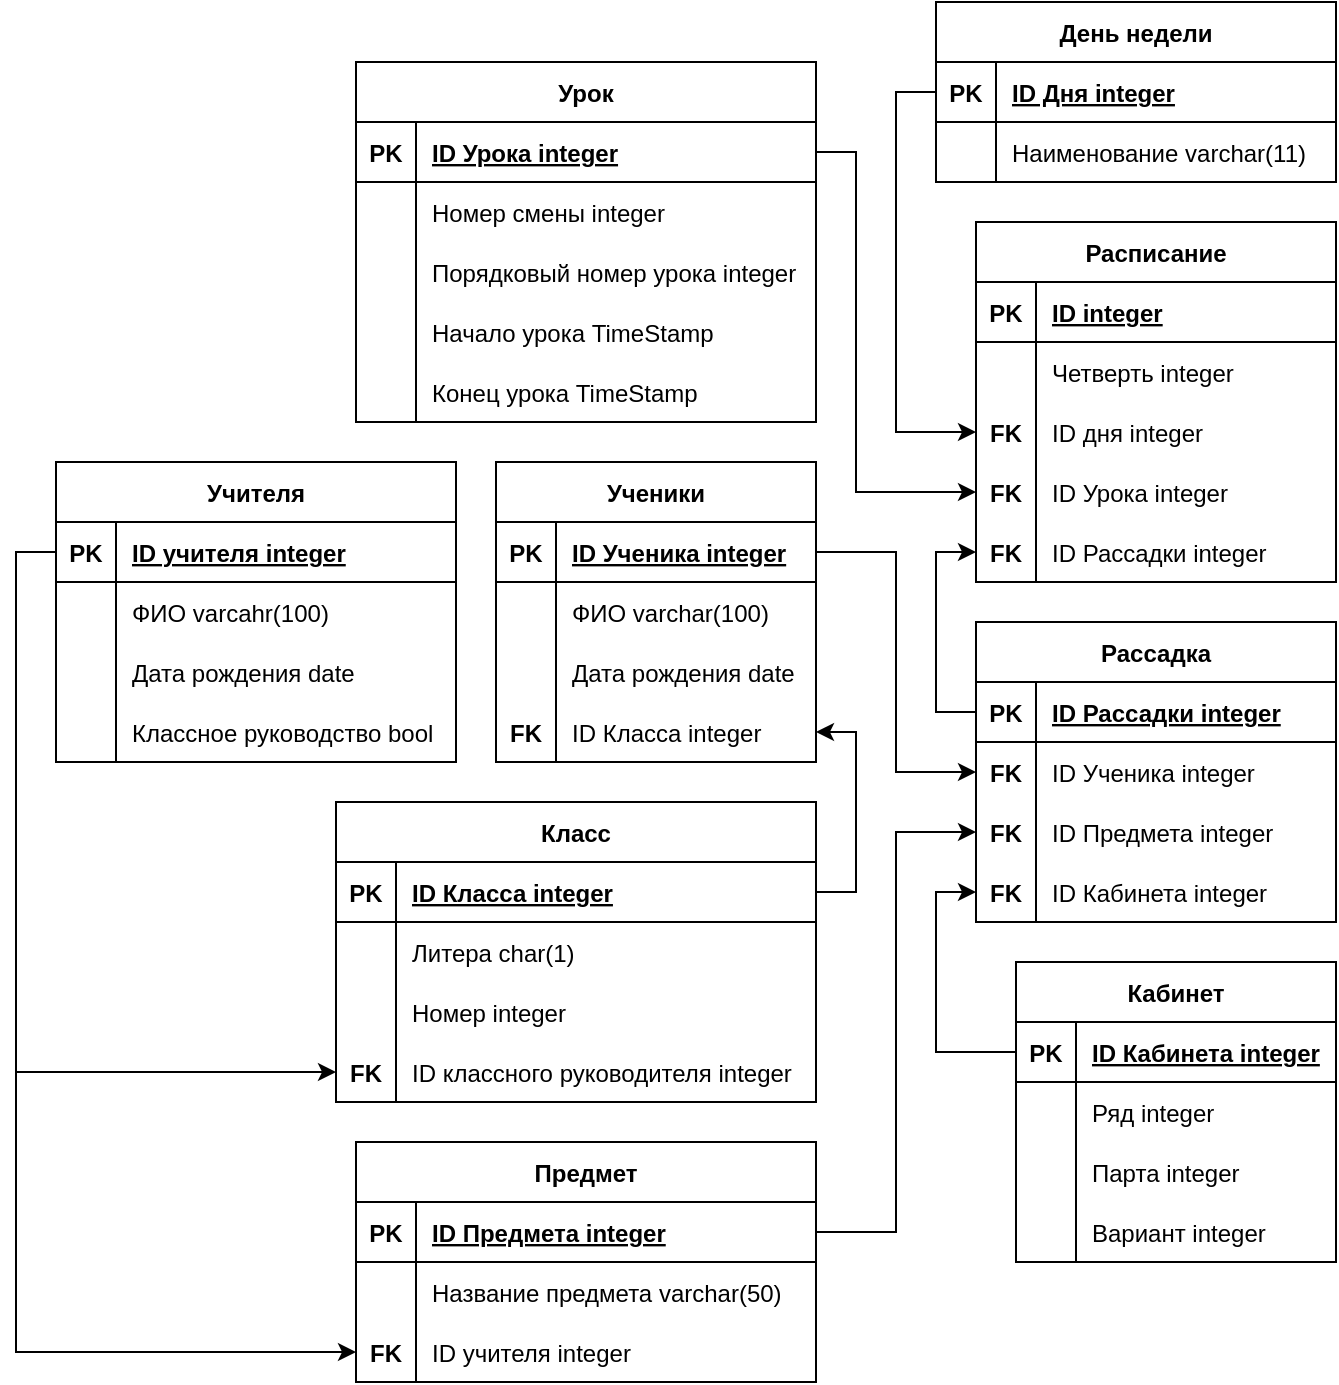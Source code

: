 <mxfile>
    <diagram id="kzUh3VINuZ8jEsaQVhD8" name="Page-1">
        <mxGraphModel dx="320" dy="855" grid="1" gridSize="10" guides="1" tooltips="1" connect="1" arrows="1" fold="1" page="1" pageScale="1" pageWidth="827" pageHeight="1169" math="0" shadow="0">
            <root>
                <mxCell id="0"/>
                <mxCell id="1" parent="0"/>
                <mxCell id="WGlOl9DvtMfy4Qe-HPFU-22" value="Класс" style="shape=table;startSize=30;container=1;collapsible=1;childLayout=tableLayout;fixedRows=1;rowLines=0;fontStyle=1;align=center;resizeLast=1;" parent="1" vertex="1">
                    <mxGeometry x="200" y="440" width="240" height="150" as="geometry"/>
                </mxCell>
                <mxCell id="WGlOl9DvtMfy4Qe-HPFU-23" value="" style="shape=tableRow;horizontal=0;startSize=0;swimlaneHead=0;swimlaneBody=0;fillColor=none;collapsible=0;dropTarget=0;points=[[0,0.5],[1,0.5]];portConstraint=eastwest;top=0;left=0;right=0;bottom=1;" parent="WGlOl9DvtMfy4Qe-HPFU-22" vertex="1">
                    <mxGeometry y="30" width="240" height="30" as="geometry"/>
                </mxCell>
                <mxCell id="WGlOl9DvtMfy4Qe-HPFU-24" value="PK" style="shape=partialRectangle;connectable=0;fillColor=none;top=0;left=0;bottom=0;right=0;fontStyle=1;overflow=hidden;" parent="WGlOl9DvtMfy4Qe-HPFU-23" vertex="1">
                    <mxGeometry width="30" height="30" as="geometry">
                        <mxRectangle width="30" height="30" as="alternateBounds"/>
                    </mxGeometry>
                </mxCell>
                <mxCell id="WGlOl9DvtMfy4Qe-HPFU-25" value="ID Класса integer" style="shape=partialRectangle;connectable=0;fillColor=none;top=0;left=0;bottom=0;right=0;align=left;spacingLeft=6;fontStyle=5;overflow=hidden;" parent="WGlOl9DvtMfy4Qe-HPFU-23" vertex="1">
                    <mxGeometry x="30" width="210" height="30" as="geometry">
                        <mxRectangle width="210" height="30" as="alternateBounds"/>
                    </mxGeometry>
                </mxCell>
                <mxCell id="WGlOl9DvtMfy4Qe-HPFU-26" value="" style="shape=tableRow;horizontal=0;startSize=0;swimlaneHead=0;swimlaneBody=0;fillColor=none;collapsible=0;dropTarget=0;points=[[0,0.5],[1,0.5]];portConstraint=eastwest;top=0;left=0;right=0;bottom=0;" parent="WGlOl9DvtMfy4Qe-HPFU-22" vertex="1">
                    <mxGeometry y="60" width="240" height="30" as="geometry"/>
                </mxCell>
                <mxCell id="WGlOl9DvtMfy4Qe-HPFU-27" value="" style="shape=partialRectangle;connectable=0;fillColor=none;top=0;left=0;bottom=0;right=0;editable=1;overflow=hidden;" parent="WGlOl9DvtMfy4Qe-HPFU-26" vertex="1">
                    <mxGeometry width="30" height="30" as="geometry">
                        <mxRectangle width="30" height="30" as="alternateBounds"/>
                    </mxGeometry>
                </mxCell>
                <mxCell id="WGlOl9DvtMfy4Qe-HPFU-28" value="Литера char(1)" style="shape=partialRectangle;connectable=0;fillColor=none;top=0;left=0;bottom=0;right=0;align=left;spacingLeft=6;overflow=hidden;" parent="WGlOl9DvtMfy4Qe-HPFU-26" vertex="1">
                    <mxGeometry x="30" width="210" height="30" as="geometry">
                        <mxRectangle width="210" height="30" as="alternateBounds"/>
                    </mxGeometry>
                </mxCell>
                <mxCell id="WGlOl9DvtMfy4Qe-HPFU-29" value="" style="shape=tableRow;horizontal=0;startSize=0;swimlaneHead=0;swimlaneBody=0;fillColor=none;collapsible=0;dropTarget=0;points=[[0,0.5],[1,0.5]];portConstraint=eastwest;top=0;left=0;right=0;bottom=0;" parent="WGlOl9DvtMfy4Qe-HPFU-22" vertex="1">
                    <mxGeometry y="90" width="240" height="30" as="geometry"/>
                </mxCell>
                <mxCell id="WGlOl9DvtMfy4Qe-HPFU-30" value="" style="shape=partialRectangle;connectable=0;fillColor=none;top=0;left=0;bottom=0;right=0;editable=1;overflow=hidden;" parent="WGlOl9DvtMfy4Qe-HPFU-29" vertex="1">
                    <mxGeometry width="30" height="30" as="geometry">
                        <mxRectangle width="30" height="30" as="alternateBounds"/>
                    </mxGeometry>
                </mxCell>
                <mxCell id="WGlOl9DvtMfy4Qe-HPFU-31" value="Номер integer" style="shape=partialRectangle;connectable=0;fillColor=none;top=0;left=0;bottom=0;right=0;align=left;spacingLeft=6;overflow=hidden;" parent="WGlOl9DvtMfy4Qe-HPFU-29" vertex="1">
                    <mxGeometry x="30" width="210" height="30" as="geometry">
                        <mxRectangle width="210" height="30" as="alternateBounds"/>
                    </mxGeometry>
                </mxCell>
                <mxCell id="WGlOl9DvtMfy4Qe-HPFU-32" value="" style="shape=tableRow;horizontal=0;startSize=0;swimlaneHead=0;swimlaneBody=0;fillColor=none;collapsible=0;dropTarget=0;points=[[0,0.5],[1,0.5]];portConstraint=eastwest;top=0;left=0;right=0;bottom=0;" parent="WGlOl9DvtMfy4Qe-HPFU-22" vertex="1">
                    <mxGeometry y="120" width="240" height="30" as="geometry"/>
                </mxCell>
                <mxCell id="WGlOl9DvtMfy4Qe-HPFU-33" value="FK" style="shape=partialRectangle;connectable=0;fillColor=none;top=0;left=0;bottom=0;right=0;editable=1;overflow=hidden;fontStyle=1" parent="WGlOl9DvtMfy4Qe-HPFU-32" vertex="1">
                    <mxGeometry width="30" height="30" as="geometry">
                        <mxRectangle width="30" height="30" as="alternateBounds"/>
                    </mxGeometry>
                </mxCell>
                <mxCell id="WGlOl9DvtMfy4Qe-HPFU-34" value="ID классного руководителя integer" style="shape=partialRectangle;connectable=0;fillColor=none;top=0;left=0;bottom=0;right=0;align=left;spacingLeft=6;overflow=hidden;" parent="WGlOl9DvtMfy4Qe-HPFU-32" vertex="1">
                    <mxGeometry x="30" width="210" height="30" as="geometry">
                        <mxRectangle width="210" height="30" as="alternateBounds"/>
                    </mxGeometry>
                </mxCell>
                <mxCell id="WGlOl9DvtMfy4Qe-HPFU-35" value="Учителя" style="shape=table;startSize=30;container=1;collapsible=1;childLayout=tableLayout;fixedRows=1;rowLines=0;fontStyle=1;align=center;resizeLast=1;" parent="1" vertex="1">
                    <mxGeometry x="60" y="270" width="200" height="150" as="geometry"/>
                </mxCell>
                <mxCell id="WGlOl9DvtMfy4Qe-HPFU-36" value="" style="shape=tableRow;horizontal=0;startSize=0;swimlaneHead=0;swimlaneBody=0;fillColor=none;collapsible=0;dropTarget=0;points=[[0,0.5],[1,0.5]];portConstraint=eastwest;top=0;left=0;right=0;bottom=1;" parent="WGlOl9DvtMfy4Qe-HPFU-35" vertex="1">
                    <mxGeometry y="30" width="200" height="30" as="geometry"/>
                </mxCell>
                <mxCell id="WGlOl9DvtMfy4Qe-HPFU-37" value="PK" style="shape=partialRectangle;connectable=0;fillColor=none;top=0;left=0;bottom=0;right=0;fontStyle=1;overflow=hidden;" parent="WGlOl9DvtMfy4Qe-HPFU-36" vertex="1">
                    <mxGeometry width="30" height="30" as="geometry">
                        <mxRectangle width="30" height="30" as="alternateBounds"/>
                    </mxGeometry>
                </mxCell>
                <mxCell id="WGlOl9DvtMfy4Qe-HPFU-38" value="ID учителя integer" style="shape=partialRectangle;connectable=0;fillColor=none;top=0;left=0;bottom=0;right=0;align=left;spacingLeft=6;fontStyle=5;overflow=hidden;" parent="WGlOl9DvtMfy4Qe-HPFU-36" vertex="1">
                    <mxGeometry x="30" width="170" height="30" as="geometry">
                        <mxRectangle width="170" height="30" as="alternateBounds"/>
                    </mxGeometry>
                </mxCell>
                <mxCell id="WGlOl9DvtMfy4Qe-HPFU-39" value="" style="shape=tableRow;horizontal=0;startSize=0;swimlaneHead=0;swimlaneBody=0;fillColor=none;collapsible=0;dropTarget=0;points=[[0,0.5],[1,0.5]];portConstraint=eastwest;top=0;left=0;right=0;bottom=0;" parent="WGlOl9DvtMfy4Qe-HPFU-35" vertex="1">
                    <mxGeometry y="60" width="200" height="30" as="geometry"/>
                </mxCell>
                <mxCell id="WGlOl9DvtMfy4Qe-HPFU-40" value="" style="shape=partialRectangle;connectable=0;fillColor=none;top=0;left=0;bottom=0;right=0;editable=1;overflow=hidden;" parent="WGlOl9DvtMfy4Qe-HPFU-39" vertex="1">
                    <mxGeometry width="30" height="30" as="geometry">
                        <mxRectangle width="30" height="30" as="alternateBounds"/>
                    </mxGeometry>
                </mxCell>
                <mxCell id="WGlOl9DvtMfy4Qe-HPFU-41" value="ФИО varcahr(100)" style="shape=partialRectangle;connectable=0;fillColor=none;top=0;left=0;bottom=0;right=0;align=left;spacingLeft=6;overflow=hidden;" parent="WGlOl9DvtMfy4Qe-HPFU-39" vertex="1">
                    <mxGeometry x="30" width="170" height="30" as="geometry">
                        <mxRectangle width="170" height="30" as="alternateBounds"/>
                    </mxGeometry>
                </mxCell>
                <mxCell id="WGlOl9DvtMfy4Qe-HPFU-42" value="" style="shape=tableRow;horizontal=0;startSize=0;swimlaneHead=0;swimlaneBody=0;fillColor=none;collapsible=0;dropTarget=0;points=[[0,0.5],[1,0.5]];portConstraint=eastwest;top=0;left=0;right=0;bottom=0;" parent="WGlOl9DvtMfy4Qe-HPFU-35" vertex="1">
                    <mxGeometry y="90" width="200" height="30" as="geometry"/>
                </mxCell>
                <mxCell id="WGlOl9DvtMfy4Qe-HPFU-43" value="" style="shape=partialRectangle;connectable=0;fillColor=none;top=0;left=0;bottom=0;right=0;editable=1;overflow=hidden;" parent="WGlOl9DvtMfy4Qe-HPFU-42" vertex="1">
                    <mxGeometry width="30" height="30" as="geometry">
                        <mxRectangle width="30" height="30" as="alternateBounds"/>
                    </mxGeometry>
                </mxCell>
                <mxCell id="WGlOl9DvtMfy4Qe-HPFU-44" value="Дата рождения date" style="shape=partialRectangle;connectable=0;fillColor=none;top=0;left=0;bottom=0;right=0;align=left;spacingLeft=6;overflow=hidden;" parent="WGlOl9DvtMfy4Qe-HPFU-42" vertex="1">
                    <mxGeometry x="30" width="170" height="30" as="geometry">
                        <mxRectangle width="170" height="30" as="alternateBounds"/>
                    </mxGeometry>
                </mxCell>
                <mxCell id="WGlOl9DvtMfy4Qe-HPFU-105" style="shape=tableRow;horizontal=0;startSize=0;swimlaneHead=0;swimlaneBody=0;fillColor=none;collapsible=0;dropTarget=0;points=[[0,0.5],[1,0.5]];portConstraint=eastwest;top=0;left=0;right=0;bottom=0;" parent="WGlOl9DvtMfy4Qe-HPFU-35" vertex="1">
                    <mxGeometry y="120" width="200" height="30" as="geometry"/>
                </mxCell>
                <mxCell id="WGlOl9DvtMfy4Qe-HPFU-106" style="shape=partialRectangle;connectable=0;fillColor=none;top=0;left=0;bottom=0;right=0;editable=1;overflow=hidden;" parent="WGlOl9DvtMfy4Qe-HPFU-105" vertex="1">
                    <mxGeometry width="30" height="30" as="geometry">
                        <mxRectangle width="30" height="30" as="alternateBounds"/>
                    </mxGeometry>
                </mxCell>
                <mxCell id="WGlOl9DvtMfy4Qe-HPFU-107" value="Классное руководство bool" style="shape=partialRectangle;connectable=0;fillColor=none;top=0;left=0;bottom=0;right=0;align=left;spacingLeft=6;overflow=hidden;" parent="WGlOl9DvtMfy4Qe-HPFU-105" vertex="1">
                    <mxGeometry x="30" width="170" height="30" as="geometry">
                        <mxRectangle width="170" height="30" as="alternateBounds"/>
                    </mxGeometry>
                </mxCell>
                <mxCell id="WGlOl9DvtMfy4Qe-HPFU-82" value="Предмет" style="shape=table;startSize=30;container=1;collapsible=1;childLayout=tableLayout;fixedRows=1;rowLines=0;fontStyle=1;align=center;resizeLast=1;" parent="1" vertex="1">
                    <mxGeometry x="210" y="610" width="230" height="120" as="geometry"/>
                </mxCell>
                <mxCell id="WGlOl9DvtMfy4Qe-HPFU-83" value="" style="shape=tableRow;horizontal=0;startSize=0;swimlaneHead=0;swimlaneBody=0;fillColor=none;collapsible=0;dropTarget=0;points=[[0,0.5],[1,0.5]];portConstraint=eastwest;top=0;left=0;right=0;bottom=1;" parent="WGlOl9DvtMfy4Qe-HPFU-82" vertex="1">
                    <mxGeometry y="30" width="230" height="30" as="geometry"/>
                </mxCell>
                <mxCell id="WGlOl9DvtMfy4Qe-HPFU-84" value="PK" style="shape=partialRectangle;connectable=0;fillColor=none;top=0;left=0;bottom=0;right=0;fontStyle=1;overflow=hidden;" parent="WGlOl9DvtMfy4Qe-HPFU-83" vertex="1">
                    <mxGeometry width="30" height="30" as="geometry">
                        <mxRectangle width="30" height="30" as="alternateBounds"/>
                    </mxGeometry>
                </mxCell>
                <mxCell id="WGlOl9DvtMfy4Qe-HPFU-85" value="ID Предмета integer" style="shape=partialRectangle;connectable=0;fillColor=none;top=0;left=0;bottom=0;right=0;align=left;spacingLeft=6;fontStyle=5;overflow=hidden;" parent="WGlOl9DvtMfy4Qe-HPFU-83" vertex="1">
                    <mxGeometry x="30" width="200" height="30" as="geometry">
                        <mxRectangle width="200" height="30" as="alternateBounds"/>
                    </mxGeometry>
                </mxCell>
                <mxCell id="WGlOl9DvtMfy4Qe-HPFU-92" value="" style="shape=tableRow;horizontal=0;startSize=0;swimlaneHead=0;swimlaneBody=0;fillColor=none;collapsible=0;dropTarget=0;points=[[0,0.5],[1,0.5]];portConstraint=eastwest;top=0;left=0;right=0;bottom=0;" parent="WGlOl9DvtMfy4Qe-HPFU-82" vertex="1">
                    <mxGeometry y="60" width="230" height="30" as="geometry"/>
                </mxCell>
                <mxCell id="WGlOl9DvtMfy4Qe-HPFU-93" value="" style="shape=partialRectangle;connectable=0;fillColor=none;top=0;left=0;bottom=0;right=0;editable=1;overflow=hidden;" parent="WGlOl9DvtMfy4Qe-HPFU-92" vertex="1">
                    <mxGeometry width="30" height="30" as="geometry">
                        <mxRectangle width="30" height="30" as="alternateBounds"/>
                    </mxGeometry>
                </mxCell>
                <mxCell id="WGlOl9DvtMfy4Qe-HPFU-94" value="Название предмета varchar(50)" style="shape=partialRectangle;connectable=0;fillColor=none;top=0;left=0;bottom=0;right=0;align=left;spacingLeft=6;overflow=hidden;" parent="WGlOl9DvtMfy4Qe-HPFU-92" vertex="1">
                    <mxGeometry x="30" width="200" height="30" as="geometry">
                        <mxRectangle width="200" height="30" as="alternateBounds"/>
                    </mxGeometry>
                </mxCell>
                <mxCell id="WGlOl9DvtMfy4Qe-HPFU-86" value="" style="shape=tableRow;horizontal=0;startSize=0;swimlaneHead=0;swimlaneBody=0;fillColor=none;collapsible=0;dropTarget=0;points=[[0,0.5],[1,0.5]];portConstraint=eastwest;top=0;left=0;right=0;bottom=0;" parent="WGlOl9DvtMfy4Qe-HPFU-82" vertex="1">
                    <mxGeometry y="90" width="230" height="30" as="geometry"/>
                </mxCell>
                <mxCell id="WGlOl9DvtMfy4Qe-HPFU-87" value="FK" style="shape=partialRectangle;connectable=0;fillColor=none;top=0;left=0;bottom=0;right=0;editable=1;overflow=hidden;fontStyle=1" parent="WGlOl9DvtMfy4Qe-HPFU-86" vertex="1">
                    <mxGeometry width="30" height="30" as="geometry">
                        <mxRectangle width="30" height="30" as="alternateBounds"/>
                    </mxGeometry>
                </mxCell>
                <mxCell id="WGlOl9DvtMfy4Qe-HPFU-88" value="ID учителя integer" style="shape=partialRectangle;connectable=0;fillColor=none;top=0;left=0;bottom=0;right=0;align=left;spacingLeft=6;overflow=hidden;" parent="WGlOl9DvtMfy4Qe-HPFU-86" vertex="1">
                    <mxGeometry x="30" width="200" height="30" as="geometry">
                        <mxRectangle width="200" height="30" as="alternateBounds"/>
                    </mxGeometry>
                </mxCell>
                <mxCell id="WGlOl9DvtMfy4Qe-HPFU-108" value="Расписание" style="shape=table;startSize=30;container=1;collapsible=1;childLayout=tableLayout;fixedRows=1;rowLines=0;fontStyle=1;align=center;resizeLast=1;" parent="1" vertex="1">
                    <mxGeometry x="520" y="150" width="180" height="180" as="geometry"/>
                </mxCell>
                <mxCell id="WGlOl9DvtMfy4Qe-HPFU-109" value="" style="shape=tableRow;horizontal=0;startSize=0;swimlaneHead=0;swimlaneBody=0;fillColor=none;collapsible=0;dropTarget=0;points=[[0,0.5],[1,0.5]];portConstraint=eastwest;top=0;left=0;right=0;bottom=1;" parent="WGlOl9DvtMfy4Qe-HPFU-108" vertex="1">
                    <mxGeometry y="30" width="180" height="30" as="geometry"/>
                </mxCell>
                <mxCell id="WGlOl9DvtMfy4Qe-HPFU-110" value="PK" style="shape=partialRectangle;connectable=0;fillColor=none;top=0;left=0;bottom=0;right=0;fontStyle=1;overflow=hidden;" parent="WGlOl9DvtMfy4Qe-HPFU-109" vertex="1">
                    <mxGeometry width="30" height="30" as="geometry">
                        <mxRectangle width="30" height="30" as="alternateBounds"/>
                    </mxGeometry>
                </mxCell>
                <mxCell id="WGlOl9DvtMfy4Qe-HPFU-111" value="ID integer" style="shape=partialRectangle;connectable=0;fillColor=none;top=0;left=0;bottom=0;right=0;align=left;spacingLeft=6;fontStyle=5;overflow=hidden;" parent="WGlOl9DvtMfy4Qe-HPFU-109" vertex="1">
                    <mxGeometry x="30" width="150" height="30" as="geometry">
                        <mxRectangle width="150" height="30" as="alternateBounds"/>
                    </mxGeometry>
                </mxCell>
                <mxCell id="WGlOl9DvtMfy4Qe-HPFU-118" value="" style="shape=tableRow;horizontal=0;startSize=0;swimlaneHead=0;swimlaneBody=0;fillColor=none;collapsible=0;dropTarget=0;points=[[0,0.5],[1,0.5]];portConstraint=eastwest;top=0;left=0;right=0;bottom=0;" parent="WGlOl9DvtMfy4Qe-HPFU-108" vertex="1">
                    <mxGeometry y="60" width="180" height="30" as="geometry"/>
                </mxCell>
                <mxCell id="WGlOl9DvtMfy4Qe-HPFU-119" value="" style="shape=partialRectangle;connectable=0;fillColor=none;top=0;left=0;bottom=0;right=0;editable=1;overflow=hidden;" parent="WGlOl9DvtMfy4Qe-HPFU-118" vertex="1">
                    <mxGeometry width="30" height="30" as="geometry">
                        <mxRectangle width="30" height="30" as="alternateBounds"/>
                    </mxGeometry>
                </mxCell>
                <mxCell id="WGlOl9DvtMfy4Qe-HPFU-120" value="Четверть integer" style="shape=partialRectangle;connectable=0;fillColor=none;top=0;left=0;bottom=0;right=0;align=left;spacingLeft=6;overflow=hidden;" parent="WGlOl9DvtMfy4Qe-HPFU-118" vertex="1">
                    <mxGeometry x="30" width="150" height="30" as="geometry">
                        <mxRectangle width="150" height="30" as="alternateBounds"/>
                    </mxGeometry>
                </mxCell>
                <mxCell id="WGlOl9DvtMfy4Qe-HPFU-121" style="shape=tableRow;horizontal=0;startSize=0;swimlaneHead=0;swimlaneBody=0;fillColor=none;collapsible=0;dropTarget=0;points=[[0,0.5],[1,0.5]];portConstraint=eastwest;top=0;left=0;right=0;bottom=0;" parent="WGlOl9DvtMfy4Qe-HPFU-108" vertex="1">
                    <mxGeometry y="90" width="180" height="30" as="geometry"/>
                </mxCell>
                <mxCell id="WGlOl9DvtMfy4Qe-HPFU-122" value="FK" style="shape=partialRectangle;connectable=0;fillColor=none;top=0;left=0;bottom=0;right=0;editable=1;overflow=hidden;fontStyle=1" parent="WGlOl9DvtMfy4Qe-HPFU-121" vertex="1">
                    <mxGeometry width="30" height="30" as="geometry">
                        <mxRectangle width="30" height="30" as="alternateBounds"/>
                    </mxGeometry>
                </mxCell>
                <mxCell id="WGlOl9DvtMfy4Qe-HPFU-123" value="ID дня integer" style="shape=partialRectangle;connectable=0;fillColor=none;top=0;left=0;bottom=0;right=0;align=left;spacingLeft=6;overflow=hidden;" parent="WGlOl9DvtMfy4Qe-HPFU-121" vertex="1">
                    <mxGeometry x="30" width="150" height="30" as="geometry">
                        <mxRectangle width="150" height="30" as="alternateBounds"/>
                    </mxGeometry>
                </mxCell>
                <mxCell id="WGlOl9DvtMfy4Qe-HPFU-124" style="shape=tableRow;horizontal=0;startSize=0;swimlaneHead=0;swimlaneBody=0;fillColor=none;collapsible=0;dropTarget=0;points=[[0,0.5],[1,0.5]];portConstraint=eastwest;top=0;left=0;right=0;bottom=0;" parent="WGlOl9DvtMfy4Qe-HPFU-108" vertex="1">
                    <mxGeometry y="120" width="180" height="30" as="geometry"/>
                </mxCell>
                <mxCell id="WGlOl9DvtMfy4Qe-HPFU-125" value="FK" style="shape=partialRectangle;connectable=0;fillColor=none;top=0;left=0;bottom=0;right=0;editable=1;overflow=hidden;fontStyle=1" parent="WGlOl9DvtMfy4Qe-HPFU-124" vertex="1">
                    <mxGeometry width="30" height="30" as="geometry">
                        <mxRectangle width="30" height="30" as="alternateBounds"/>
                    </mxGeometry>
                </mxCell>
                <mxCell id="WGlOl9DvtMfy4Qe-HPFU-126" value="ID Урока integer" style="shape=partialRectangle;connectable=0;fillColor=none;top=0;left=0;bottom=0;right=0;align=left;spacingLeft=6;overflow=hidden;" parent="WGlOl9DvtMfy4Qe-HPFU-124" vertex="1">
                    <mxGeometry x="30" width="150" height="30" as="geometry">
                        <mxRectangle width="150" height="30" as="alternateBounds"/>
                    </mxGeometry>
                </mxCell>
                <mxCell id="WGlOl9DvtMfy4Qe-HPFU-204" style="shape=tableRow;horizontal=0;startSize=0;swimlaneHead=0;swimlaneBody=0;fillColor=none;collapsible=0;dropTarget=0;points=[[0,0.5],[1,0.5]];portConstraint=eastwest;top=0;left=0;right=0;bottom=0;" parent="WGlOl9DvtMfy4Qe-HPFU-108" vertex="1">
                    <mxGeometry y="150" width="180" height="30" as="geometry"/>
                </mxCell>
                <mxCell id="WGlOl9DvtMfy4Qe-HPFU-205" value="FK" style="shape=partialRectangle;connectable=0;fillColor=none;top=0;left=0;bottom=0;right=0;editable=1;overflow=hidden;fontStyle=1" parent="WGlOl9DvtMfy4Qe-HPFU-204" vertex="1">
                    <mxGeometry width="30" height="30" as="geometry">
                        <mxRectangle width="30" height="30" as="alternateBounds"/>
                    </mxGeometry>
                </mxCell>
                <mxCell id="WGlOl9DvtMfy4Qe-HPFU-206" value="ID Рассадки integer" style="shape=partialRectangle;connectable=0;fillColor=none;top=0;left=0;bottom=0;right=0;align=left;spacingLeft=6;overflow=hidden;" parent="WGlOl9DvtMfy4Qe-HPFU-204" vertex="1">
                    <mxGeometry x="30" width="150" height="30" as="geometry">
                        <mxRectangle width="150" height="30" as="alternateBounds"/>
                    </mxGeometry>
                </mxCell>
                <mxCell id="WGlOl9DvtMfy4Qe-HPFU-127" value="День недели" style="shape=table;startSize=30;container=1;collapsible=1;childLayout=tableLayout;fixedRows=1;rowLines=0;fontStyle=1;align=center;resizeLast=1;" parent="1" vertex="1">
                    <mxGeometry x="500" y="40" width="200" height="90" as="geometry"/>
                </mxCell>
                <mxCell id="WGlOl9DvtMfy4Qe-HPFU-128" value="" style="shape=tableRow;horizontal=0;startSize=0;swimlaneHead=0;swimlaneBody=0;fillColor=none;collapsible=0;dropTarget=0;points=[[0,0.5],[1,0.5]];portConstraint=eastwest;top=0;left=0;right=0;bottom=1;" parent="WGlOl9DvtMfy4Qe-HPFU-127" vertex="1">
                    <mxGeometry y="30" width="200" height="30" as="geometry"/>
                </mxCell>
                <mxCell id="WGlOl9DvtMfy4Qe-HPFU-129" value="PK" style="shape=partialRectangle;connectable=0;fillColor=none;top=0;left=0;bottom=0;right=0;fontStyle=1;overflow=hidden;" parent="WGlOl9DvtMfy4Qe-HPFU-128" vertex="1">
                    <mxGeometry width="30" height="30" as="geometry">
                        <mxRectangle width="30" height="30" as="alternateBounds"/>
                    </mxGeometry>
                </mxCell>
                <mxCell id="WGlOl9DvtMfy4Qe-HPFU-130" value="ID Дня integer" style="shape=partialRectangle;connectable=0;fillColor=none;top=0;left=0;bottom=0;right=0;align=left;spacingLeft=6;fontStyle=5;overflow=hidden;" parent="WGlOl9DvtMfy4Qe-HPFU-128" vertex="1">
                    <mxGeometry x="30" width="170" height="30" as="geometry">
                        <mxRectangle width="170" height="30" as="alternateBounds"/>
                    </mxGeometry>
                </mxCell>
                <mxCell id="WGlOl9DvtMfy4Qe-HPFU-131" value="" style="shape=tableRow;horizontal=0;startSize=0;swimlaneHead=0;swimlaneBody=0;fillColor=none;collapsible=0;dropTarget=0;points=[[0,0.5],[1,0.5]];portConstraint=eastwest;top=0;left=0;right=0;bottom=0;" parent="WGlOl9DvtMfy4Qe-HPFU-127" vertex="1">
                    <mxGeometry y="60" width="200" height="30" as="geometry"/>
                </mxCell>
                <mxCell id="WGlOl9DvtMfy4Qe-HPFU-132" value="" style="shape=partialRectangle;connectable=0;fillColor=none;top=0;left=0;bottom=0;right=0;editable=1;overflow=hidden;" parent="WGlOl9DvtMfy4Qe-HPFU-131" vertex="1">
                    <mxGeometry width="30" height="30" as="geometry">
                        <mxRectangle width="30" height="30" as="alternateBounds"/>
                    </mxGeometry>
                </mxCell>
                <mxCell id="WGlOl9DvtMfy4Qe-HPFU-133" value="Наименование varchar(11)" style="shape=partialRectangle;connectable=0;fillColor=none;top=0;left=0;bottom=0;right=0;align=left;spacingLeft=6;overflow=hidden;" parent="WGlOl9DvtMfy4Qe-HPFU-131" vertex="1">
                    <mxGeometry x="30" width="170" height="30" as="geometry">
                        <mxRectangle width="170" height="30" as="alternateBounds"/>
                    </mxGeometry>
                </mxCell>
                <mxCell id="WGlOl9DvtMfy4Qe-HPFU-140" value="Урок" style="shape=table;startSize=30;container=1;collapsible=1;childLayout=tableLayout;fixedRows=1;rowLines=0;fontStyle=1;align=center;resizeLast=1;" parent="1" vertex="1">
                    <mxGeometry x="210" y="70" width="230" height="180" as="geometry"/>
                </mxCell>
                <mxCell id="WGlOl9DvtMfy4Qe-HPFU-141" value="" style="shape=tableRow;horizontal=0;startSize=0;swimlaneHead=0;swimlaneBody=0;fillColor=none;collapsible=0;dropTarget=0;points=[[0,0.5],[1,0.5]];portConstraint=eastwest;top=0;left=0;right=0;bottom=1;" parent="WGlOl9DvtMfy4Qe-HPFU-140" vertex="1">
                    <mxGeometry y="30" width="230" height="30" as="geometry"/>
                </mxCell>
                <mxCell id="WGlOl9DvtMfy4Qe-HPFU-142" value="PK" style="shape=partialRectangle;connectable=0;fillColor=none;top=0;left=0;bottom=0;right=0;fontStyle=1;overflow=hidden;" parent="WGlOl9DvtMfy4Qe-HPFU-141" vertex="1">
                    <mxGeometry width="30" height="30" as="geometry">
                        <mxRectangle width="30" height="30" as="alternateBounds"/>
                    </mxGeometry>
                </mxCell>
                <mxCell id="WGlOl9DvtMfy4Qe-HPFU-143" value="ID Урока integer" style="shape=partialRectangle;connectable=0;fillColor=none;top=0;left=0;bottom=0;right=0;align=left;spacingLeft=6;fontStyle=5;overflow=hidden;" parent="WGlOl9DvtMfy4Qe-HPFU-141" vertex="1">
                    <mxGeometry x="30" width="200" height="30" as="geometry">
                        <mxRectangle width="200" height="30" as="alternateBounds"/>
                    </mxGeometry>
                </mxCell>
                <mxCell id="WGlOl9DvtMfy4Qe-HPFU-153" style="shape=tableRow;horizontal=0;startSize=0;swimlaneHead=0;swimlaneBody=0;fillColor=none;collapsible=0;dropTarget=0;points=[[0,0.5],[1,0.5]];portConstraint=eastwest;top=0;left=0;right=0;bottom=0;" parent="WGlOl9DvtMfy4Qe-HPFU-140" vertex="1">
                    <mxGeometry y="60" width="230" height="30" as="geometry"/>
                </mxCell>
                <mxCell id="WGlOl9DvtMfy4Qe-HPFU-154" style="shape=partialRectangle;connectable=0;fillColor=none;top=0;left=0;bottom=0;right=0;editable=1;overflow=hidden;" parent="WGlOl9DvtMfy4Qe-HPFU-153" vertex="1">
                    <mxGeometry width="30" height="30" as="geometry">
                        <mxRectangle width="30" height="30" as="alternateBounds"/>
                    </mxGeometry>
                </mxCell>
                <mxCell id="WGlOl9DvtMfy4Qe-HPFU-155" value="Номер смены integer" style="shape=partialRectangle;connectable=0;fillColor=none;top=0;left=0;bottom=0;right=0;align=left;spacingLeft=6;overflow=hidden;" parent="WGlOl9DvtMfy4Qe-HPFU-153" vertex="1">
                    <mxGeometry x="30" width="200" height="30" as="geometry">
                        <mxRectangle width="200" height="30" as="alternateBounds"/>
                    </mxGeometry>
                </mxCell>
                <mxCell id="WGlOl9DvtMfy4Qe-HPFU-144" value="" style="shape=tableRow;horizontal=0;startSize=0;swimlaneHead=0;swimlaneBody=0;fillColor=none;collapsible=0;dropTarget=0;points=[[0,0.5],[1,0.5]];portConstraint=eastwest;top=0;left=0;right=0;bottom=0;" parent="WGlOl9DvtMfy4Qe-HPFU-140" vertex="1">
                    <mxGeometry y="90" width="230" height="30" as="geometry"/>
                </mxCell>
                <mxCell id="WGlOl9DvtMfy4Qe-HPFU-145" value="" style="shape=partialRectangle;connectable=0;fillColor=none;top=0;left=0;bottom=0;right=0;editable=1;overflow=hidden;" parent="WGlOl9DvtMfy4Qe-HPFU-144" vertex="1">
                    <mxGeometry width="30" height="30" as="geometry">
                        <mxRectangle width="30" height="30" as="alternateBounds"/>
                    </mxGeometry>
                </mxCell>
                <mxCell id="WGlOl9DvtMfy4Qe-HPFU-146" value="Порядковый номер урока integer" style="shape=partialRectangle;connectable=0;fillColor=none;top=0;left=0;bottom=0;right=0;align=left;spacingLeft=6;overflow=hidden;" parent="WGlOl9DvtMfy4Qe-HPFU-144" vertex="1">
                    <mxGeometry x="30" width="200" height="30" as="geometry">
                        <mxRectangle width="200" height="30" as="alternateBounds"/>
                    </mxGeometry>
                </mxCell>
                <mxCell id="WGlOl9DvtMfy4Qe-HPFU-147" value="" style="shape=tableRow;horizontal=0;startSize=0;swimlaneHead=0;swimlaneBody=0;fillColor=none;collapsible=0;dropTarget=0;points=[[0,0.5],[1,0.5]];portConstraint=eastwest;top=0;left=0;right=0;bottom=0;" parent="WGlOl9DvtMfy4Qe-HPFU-140" vertex="1">
                    <mxGeometry y="120" width="230" height="30" as="geometry"/>
                </mxCell>
                <mxCell id="WGlOl9DvtMfy4Qe-HPFU-148" value="" style="shape=partialRectangle;connectable=0;fillColor=none;top=0;left=0;bottom=0;right=0;editable=1;overflow=hidden;" parent="WGlOl9DvtMfy4Qe-HPFU-147" vertex="1">
                    <mxGeometry width="30" height="30" as="geometry">
                        <mxRectangle width="30" height="30" as="alternateBounds"/>
                    </mxGeometry>
                </mxCell>
                <mxCell id="WGlOl9DvtMfy4Qe-HPFU-149" value="Начало урока TimeStamp" style="shape=partialRectangle;connectable=0;fillColor=none;top=0;left=0;bottom=0;right=0;align=left;spacingLeft=6;overflow=hidden;" parent="WGlOl9DvtMfy4Qe-HPFU-147" vertex="1">
                    <mxGeometry x="30" width="200" height="30" as="geometry">
                        <mxRectangle width="200" height="30" as="alternateBounds"/>
                    </mxGeometry>
                </mxCell>
                <mxCell id="WGlOl9DvtMfy4Qe-HPFU-150" value="" style="shape=tableRow;horizontal=0;startSize=0;swimlaneHead=0;swimlaneBody=0;fillColor=none;collapsible=0;dropTarget=0;points=[[0,0.5],[1,0.5]];portConstraint=eastwest;top=0;left=0;right=0;bottom=0;" parent="WGlOl9DvtMfy4Qe-HPFU-140" vertex="1">
                    <mxGeometry y="150" width="230" height="30" as="geometry"/>
                </mxCell>
                <mxCell id="WGlOl9DvtMfy4Qe-HPFU-151" value="" style="shape=partialRectangle;connectable=0;fillColor=none;top=0;left=0;bottom=0;right=0;editable=1;overflow=hidden;" parent="WGlOl9DvtMfy4Qe-HPFU-150" vertex="1">
                    <mxGeometry width="30" height="30" as="geometry">
                        <mxRectangle width="30" height="30" as="alternateBounds"/>
                    </mxGeometry>
                </mxCell>
                <mxCell id="WGlOl9DvtMfy4Qe-HPFU-152" value="Конец урока TimeStamp" style="shape=partialRectangle;connectable=0;fillColor=none;top=0;left=0;bottom=0;right=0;align=left;spacingLeft=6;overflow=hidden;" parent="WGlOl9DvtMfy4Qe-HPFU-150" vertex="1">
                    <mxGeometry x="30" width="200" height="30" as="geometry">
                        <mxRectangle width="200" height="30" as="alternateBounds"/>
                    </mxGeometry>
                </mxCell>
                <mxCell id="WGlOl9DvtMfy4Qe-HPFU-160" style="edgeStyle=orthogonalEdgeStyle;rounded=0;orthogonalLoop=1;jettySize=auto;html=1;exitX=1;exitY=0.5;exitDx=0;exitDy=0;entryX=0;entryY=0.5;entryDx=0;entryDy=0;" parent="1" source="WGlOl9DvtMfy4Qe-HPFU-141" target="WGlOl9DvtMfy4Qe-HPFU-124" edge="1">
                    <mxGeometry relative="1" as="geometry">
                        <Array as="points">
                            <mxPoint x="460" y="115"/>
                            <mxPoint x="460" y="285"/>
                        </Array>
                    </mxGeometry>
                </mxCell>
                <mxCell id="WGlOl9DvtMfy4Qe-HPFU-164" value="Ученики" style="shape=table;startSize=30;container=1;collapsible=1;childLayout=tableLayout;fixedRows=1;rowLines=0;fontStyle=1;align=center;resizeLast=1;" parent="1" vertex="1">
                    <mxGeometry x="280" y="270" width="160" height="150" as="geometry"/>
                </mxCell>
                <mxCell id="WGlOl9DvtMfy4Qe-HPFU-165" value="" style="shape=tableRow;horizontal=0;startSize=0;swimlaneHead=0;swimlaneBody=0;fillColor=none;collapsible=0;dropTarget=0;points=[[0,0.5],[1,0.5]];portConstraint=eastwest;top=0;left=0;right=0;bottom=1;" parent="WGlOl9DvtMfy4Qe-HPFU-164" vertex="1">
                    <mxGeometry y="30" width="160" height="30" as="geometry"/>
                </mxCell>
                <mxCell id="WGlOl9DvtMfy4Qe-HPFU-166" value="PK" style="shape=partialRectangle;connectable=0;fillColor=none;top=0;left=0;bottom=0;right=0;fontStyle=1;overflow=hidden;" parent="WGlOl9DvtMfy4Qe-HPFU-165" vertex="1">
                    <mxGeometry width="30" height="30" as="geometry">
                        <mxRectangle width="30" height="30" as="alternateBounds"/>
                    </mxGeometry>
                </mxCell>
                <mxCell id="WGlOl9DvtMfy4Qe-HPFU-167" value="ID Ученика integer" style="shape=partialRectangle;connectable=0;fillColor=none;top=0;left=0;bottom=0;right=0;align=left;spacingLeft=6;fontStyle=5;overflow=hidden;" parent="WGlOl9DvtMfy4Qe-HPFU-165" vertex="1">
                    <mxGeometry x="30" width="130" height="30" as="geometry">
                        <mxRectangle width="130" height="30" as="alternateBounds"/>
                    </mxGeometry>
                </mxCell>
                <mxCell id="WGlOl9DvtMfy4Qe-HPFU-168" value="" style="shape=tableRow;horizontal=0;startSize=0;swimlaneHead=0;swimlaneBody=0;fillColor=none;collapsible=0;dropTarget=0;points=[[0,0.5],[1,0.5]];portConstraint=eastwest;top=0;left=0;right=0;bottom=0;" parent="WGlOl9DvtMfy4Qe-HPFU-164" vertex="1">
                    <mxGeometry y="60" width="160" height="30" as="geometry"/>
                </mxCell>
                <mxCell id="WGlOl9DvtMfy4Qe-HPFU-169" value="" style="shape=partialRectangle;connectable=0;fillColor=none;top=0;left=0;bottom=0;right=0;editable=1;overflow=hidden;" parent="WGlOl9DvtMfy4Qe-HPFU-168" vertex="1">
                    <mxGeometry width="30" height="30" as="geometry">
                        <mxRectangle width="30" height="30" as="alternateBounds"/>
                    </mxGeometry>
                </mxCell>
                <mxCell id="WGlOl9DvtMfy4Qe-HPFU-170" value="ФИО varchar(100)" style="shape=partialRectangle;connectable=0;fillColor=none;top=0;left=0;bottom=0;right=0;align=left;spacingLeft=6;overflow=hidden;" parent="WGlOl9DvtMfy4Qe-HPFU-168" vertex="1">
                    <mxGeometry x="30" width="130" height="30" as="geometry">
                        <mxRectangle width="130" height="30" as="alternateBounds"/>
                    </mxGeometry>
                </mxCell>
                <mxCell id="WGlOl9DvtMfy4Qe-HPFU-171" value="" style="shape=tableRow;horizontal=0;startSize=0;swimlaneHead=0;swimlaneBody=0;fillColor=none;collapsible=0;dropTarget=0;points=[[0,0.5],[1,0.5]];portConstraint=eastwest;top=0;left=0;right=0;bottom=0;" parent="WGlOl9DvtMfy4Qe-HPFU-164" vertex="1">
                    <mxGeometry y="90" width="160" height="30" as="geometry"/>
                </mxCell>
                <mxCell id="WGlOl9DvtMfy4Qe-HPFU-172" value="" style="shape=partialRectangle;connectable=0;fillColor=none;top=0;left=0;bottom=0;right=0;editable=1;overflow=hidden;" parent="WGlOl9DvtMfy4Qe-HPFU-171" vertex="1">
                    <mxGeometry width="30" height="30" as="geometry">
                        <mxRectangle width="30" height="30" as="alternateBounds"/>
                    </mxGeometry>
                </mxCell>
                <mxCell id="WGlOl9DvtMfy4Qe-HPFU-173" value="Дата рождения date" style="shape=partialRectangle;connectable=0;fillColor=none;top=0;left=0;bottom=0;right=0;align=left;spacingLeft=6;overflow=hidden;" parent="WGlOl9DvtMfy4Qe-HPFU-171" vertex="1">
                    <mxGeometry x="30" width="130" height="30" as="geometry">
                        <mxRectangle width="130" height="30" as="alternateBounds"/>
                    </mxGeometry>
                </mxCell>
                <mxCell id="WGlOl9DvtMfy4Qe-HPFU-174" value="" style="shape=tableRow;horizontal=0;startSize=0;swimlaneHead=0;swimlaneBody=0;fillColor=none;collapsible=0;dropTarget=0;points=[[0,0.5],[1,0.5]];portConstraint=eastwest;top=0;left=0;right=0;bottom=0;" parent="WGlOl9DvtMfy4Qe-HPFU-164" vertex="1">
                    <mxGeometry y="120" width="160" height="30" as="geometry"/>
                </mxCell>
                <mxCell id="WGlOl9DvtMfy4Qe-HPFU-175" value="FK" style="shape=partialRectangle;connectable=0;fillColor=none;top=0;left=0;bottom=0;right=0;editable=1;overflow=hidden;fontStyle=1" parent="WGlOl9DvtMfy4Qe-HPFU-174" vertex="1">
                    <mxGeometry width="30" height="30" as="geometry">
                        <mxRectangle width="30" height="30" as="alternateBounds"/>
                    </mxGeometry>
                </mxCell>
                <mxCell id="WGlOl9DvtMfy4Qe-HPFU-176" value="ID Класса integer" style="shape=partialRectangle;connectable=0;fillColor=none;top=0;left=0;bottom=0;right=0;align=left;spacingLeft=6;overflow=hidden;" parent="WGlOl9DvtMfy4Qe-HPFU-174" vertex="1">
                    <mxGeometry x="30" width="130" height="30" as="geometry">
                        <mxRectangle width="130" height="30" as="alternateBounds"/>
                    </mxGeometry>
                </mxCell>
                <mxCell id="WGlOl9DvtMfy4Qe-HPFU-177" value="Кабинет" style="shape=table;startSize=30;container=1;collapsible=1;childLayout=tableLayout;fixedRows=1;rowLines=0;fontStyle=1;align=center;resizeLast=1;" parent="1" vertex="1">
                    <mxGeometry x="540" y="520" width="160" height="150" as="geometry"/>
                </mxCell>
                <mxCell id="WGlOl9DvtMfy4Qe-HPFU-178" value="" style="shape=tableRow;horizontal=0;startSize=0;swimlaneHead=0;swimlaneBody=0;fillColor=none;collapsible=0;dropTarget=0;points=[[0,0.5],[1,0.5]];portConstraint=eastwest;top=0;left=0;right=0;bottom=1;" parent="WGlOl9DvtMfy4Qe-HPFU-177" vertex="1">
                    <mxGeometry y="30" width="160" height="30" as="geometry"/>
                </mxCell>
                <mxCell id="WGlOl9DvtMfy4Qe-HPFU-179" value="PK" style="shape=partialRectangle;connectable=0;fillColor=none;top=0;left=0;bottom=0;right=0;fontStyle=1;overflow=hidden;" parent="WGlOl9DvtMfy4Qe-HPFU-178" vertex="1">
                    <mxGeometry width="30" height="30" as="geometry">
                        <mxRectangle width="30" height="30" as="alternateBounds"/>
                    </mxGeometry>
                </mxCell>
                <mxCell id="WGlOl9DvtMfy4Qe-HPFU-180" value="ID Кабинета integer" style="shape=partialRectangle;connectable=0;fillColor=none;top=0;left=0;bottom=0;right=0;align=left;spacingLeft=6;fontStyle=5;overflow=hidden;" parent="WGlOl9DvtMfy4Qe-HPFU-178" vertex="1">
                    <mxGeometry x="30" width="130" height="30" as="geometry">
                        <mxRectangle width="130" height="30" as="alternateBounds"/>
                    </mxGeometry>
                </mxCell>
                <mxCell id="WGlOl9DvtMfy4Qe-HPFU-181" value="" style="shape=tableRow;horizontal=0;startSize=0;swimlaneHead=0;swimlaneBody=0;fillColor=none;collapsible=0;dropTarget=0;points=[[0,0.5],[1,0.5]];portConstraint=eastwest;top=0;left=0;right=0;bottom=0;" parent="WGlOl9DvtMfy4Qe-HPFU-177" vertex="1">
                    <mxGeometry y="60" width="160" height="30" as="geometry"/>
                </mxCell>
                <mxCell id="WGlOl9DvtMfy4Qe-HPFU-182" value="" style="shape=partialRectangle;connectable=0;fillColor=none;top=0;left=0;bottom=0;right=0;editable=1;overflow=hidden;" parent="WGlOl9DvtMfy4Qe-HPFU-181" vertex="1">
                    <mxGeometry width="30" height="30" as="geometry">
                        <mxRectangle width="30" height="30" as="alternateBounds"/>
                    </mxGeometry>
                </mxCell>
                <mxCell id="WGlOl9DvtMfy4Qe-HPFU-183" value="Ряд integer" style="shape=partialRectangle;connectable=0;fillColor=none;top=0;left=0;bottom=0;right=0;align=left;spacingLeft=6;overflow=hidden;" parent="WGlOl9DvtMfy4Qe-HPFU-181" vertex="1">
                    <mxGeometry x="30" width="130" height="30" as="geometry">
                        <mxRectangle width="130" height="30" as="alternateBounds"/>
                    </mxGeometry>
                </mxCell>
                <mxCell id="WGlOl9DvtMfy4Qe-HPFU-184" value="" style="shape=tableRow;horizontal=0;startSize=0;swimlaneHead=0;swimlaneBody=0;fillColor=none;collapsible=0;dropTarget=0;points=[[0,0.5],[1,0.5]];portConstraint=eastwest;top=0;left=0;right=0;bottom=0;" parent="WGlOl9DvtMfy4Qe-HPFU-177" vertex="1">
                    <mxGeometry y="90" width="160" height="30" as="geometry"/>
                </mxCell>
                <mxCell id="WGlOl9DvtMfy4Qe-HPFU-185" value="" style="shape=partialRectangle;connectable=0;fillColor=none;top=0;left=0;bottom=0;right=0;editable=1;overflow=hidden;" parent="WGlOl9DvtMfy4Qe-HPFU-184" vertex="1">
                    <mxGeometry width="30" height="30" as="geometry">
                        <mxRectangle width="30" height="30" as="alternateBounds"/>
                    </mxGeometry>
                </mxCell>
                <mxCell id="WGlOl9DvtMfy4Qe-HPFU-186" value="Парта integer" style="shape=partialRectangle;connectable=0;fillColor=none;top=0;left=0;bottom=0;right=0;align=left;spacingLeft=6;overflow=hidden;" parent="WGlOl9DvtMfy4Qe-HPFU-184" vertex="1">
                    <mxGeometry x="30" width="130" height="30" as="geometry">
                        <mxRectangle width="130" height="30" as="alternateBounds"/>
                    </mxGeometry>
                </mxCell>
                <mxCell id="WGlOl9DvtMfy4Qe-HPFU-187" value="" style="shape=tableRow;horizontal=0;startSize=0;swimlaneHead=0;swimlaneBody=0;fillColor=none;collapsible=0;dropTarget=0;points=[[0,0.5],[1,0.5]];portConstraint=eastwest;top=0;left=0;right=0;bottom=0;" parent="WGlOl9DvtMfy4Qe-HPFU-177" vertex="1">
                    <mxGeometry y="120" width="160" height="30" as="geometry"/>
                </mxCell>
                <mxCell id="WGlOl9DvtMfy4Qe-HPFU-188" value="" style="shape=partialRectangle;connectable=0;fillColor=none;top=0;left=0;bottom=0;right=0;editable=1;overflow=hidden;" parent="WGlOl9DvtMfy4Qe-HPFU-187" vertex="1">
                    <mxGeometry width="30" height="30" as="geometry">
                        <mxRectangle width="30" height="30" as="alternateBounds"/>
                    </mxGeometry>
                </mxCell>
                <mxCell id="WGlOl9DvtMfy4Qe-HPFU-189" value="Вариант integer" style="shape=partialRectangle;connectable=0;fillColor=none;top=0;left=0;bottom=0;right=0;align=left;spacingLeft=6;overflow=hidden;" parent="WGlOl9DvtMfy4Qe-HPFU-187" vertex="1">
                    <mxGeometry x="30" width="130" height="30" as="geometry">
                        <mxRectangle width="130" height="30" as="alternateBounds"/>
                    </mxGeometry>
                </mxCell>
                <mxCell id="WGlOl9DvtMfy4Qe-HPFU-190" value="Рассадка" style="shape=table;startSize=30;container=1;collapsible=1;childLayout=tableLayout;fixedRows=1;rowLines=0;fontStyle=1;align=center;resizeLast=1;" parent="1" vertex="1">
                    <mxGeometry x="520" y="350" width="180" height="150" as="geometry"/>
                </mxCell>
                <mxCell id="WGlOl9DvtMfy4Qe-HPFU-191" value="" style="shape=tableRow;horizontal=0;startSize=0;swimlaneHead=0;swimlaneBody=0;fillColor=none;collapsible=0;dropTarget=0;points=[[0,0.5],[1,0.5]];portConstraint=eastwest;top=0;left=0;right=0;bottom=1;" parent="WGlOl9DvtMfy4Qe-HPFU-190" vertex="1">
                    <mxGeometry y="30" width="180" height="30" as="geometry"/>
                </mxCell>
                <mxCell id="WGlOl9DvtMfy4Qe-HPFU-192" value="PK" style="shape=partialRectangle;connectable=0;fillColor=none;top=0;left=0;bottom=0;right=0;fontStyle=1;overflow=hidden;" parent="WGlOl9DvtMfy4Qe-HPFU-191" vertex="1">
                    <mxGeometry width="30" height="30" as="geometry">
                        <mxRectangle width="30" height="30" as="alternateBounds"/>
                    </mxGeometry>
                </mxCell>
                <mxCell id="WGlOl9DvtMfy4Qe-HPFU-193" value="ID Рассадки integer" style="shape=partialRectangle;connectable=0;fillColor=none;top=0;left=0;bottom=0;right=0;align=left;spacingLeft=6;fontStyle=5;overflow=hidden;" parent="WGlOl9DvtMfy4Qe-HPFU-191" vertex="1">
                    <mxGeometry x="30" width="150" height="30" as="geometry">
                        <mxRectangle width="150" height="30" as="alternateBounds"/>
                    </mxGeometry>
                </mxCell>
                <mxCell id="WGlOl9DvtMfy4Qe-HPFU-200" value="" style="shape=tableRow;horizontal=0;startSize=0;swimlaneHead=0;swimlaneBody=0;fillColor=none;collapsible=0;dropTarget=0;points=[[0,0.5],[1,0.5]];portConstraint=eastwest;top=0;left=0;right=0;bottom=0;" parent="WGlOl9DvtMfy4Qe-HPFU-190" vertex="1">
                    <mxGeometry y="60" width="180" height="30" as="geometry"/>
                </mxCell>
                <mxCell id="WGlOl9DvtMfy4Qe-HPFU-201" value="FK" style="shape=partialRectangle;connectable=0;fillColor=none;top=0;left=0;bottom=0;right=0;editable=1;overflow=hidden;fontStyle=1" parent="WGlOl9DvtMfy4Qe-HPFU-200" vertex="1">
                    <mxGeometry width="30" height="30" as="geometry">
                        <mxRectangle width="30" height="30" as="alternateBounds"/>
                    </mxGeometry>
                </mxCell>
                <mxCell id="WGlOl9DvtMfy4Qe-HPFU-202" value="ID Ученика integer" style="shape=partialRectangle;connectable=0;fillColor=none;top=0;left=0;bottom=0;right=0;align=left;spacingLeft=6;overflow=hidden;" parent="WGlOl9DvtMfy4Qe-HPFU-200" vertex="1">
                    <mxGeometry x="30" width="150" height="30" as="geometry">
                        <mxRectangle width="150" height="30" as="alternateBounds"/>
                    </mxGeometry>
                </mxCell>
                <mxCell id="WGlOl9DvtMfy4Qe-HPFU-194" value="" style="shape=tableRow;horizontal=0;startSize=0;swimlaneHead=0;swimlaneBody=0;fillColor=none;collapsible=0;dropTarget=0;points=[[0,0.5],[1,0.5]];portConstraint=eastwest;top=0;left=0;right=0;bottom=0;" parent="WGlOl9DvtMfy4Qe-HPFU-190" vertex="1">
                    <mxGeometry y="90" width="180" height="30" as="geometry"/>
                </mxCell>
                <mxCell id="WGlOl9DvtMfy4Qe-HPFU-195" value="FK" style="shape=partialRectangle;connectable=0;fillColor=none;top=0;left=0;bottom=0;right=0;editable=1;overflow=hidden;fontStyle=1" parent="WGlOl9DvtMfy4Qe-HPFU-194" vertex="1">
                    <mxGeometry width="30" height="30" as="geometry">
                        <mxRectangle width="30" height="30" as="alternateBounds"/>
                    </mxGeometry>
                </mxCell>
                <mxCell id="WGlOl9DvtMfy4Qe-HPFU-196" value="ID Предмета integer" style="shape=partialRectangle;connectable=0;fillColor=none;top=0;left=0;bottom=0;right=0;align=left;spacingLeft=6;overflow=hidden;" parent="WGlOl9DvtMfy4Qe-HPFU-194" vertex="1">
                    <mxGeometry x="30" width="150" height="30" as="geometry">
                        <mxRectangle width="150" height="30" as="alternateBounds"/>
                    </mxGeometry>
                </mxCell>
                <mxCell id="WGlOl9DvtMfy4Qe-HPFU-197" value="" style="shape=tableRow;horizontal=0;startSize=0;swimlaneHead=0;swimlaneBody=0;fillColor=none;collapsible=0;dropTarget=0;points=[[0,0.5],[1,0.5]];portConstraint=eastwest;top=0;left=0;right=0;bottom=0;" parent="WGlOl9DvtMfy4Qe-HPFU-190" vertex="1">
                    <mxGeometry y="120" width="180" height="30" as="geometry"/>
                </mxCell>
                <mxCell id="WGlOl9DvtMfy4Qe-HPFU-198" value="FK" style="shape=partialRectangle;connectable=0;fillColor=none;top=0;left=0;bottom=0;right=0;editable=1;overflow=hidden;fontStyle=1" parent="WGlOl9DvtMfy4Qe-HPFU-197" vertex="1">
                    <mxGeometry width="30" height="30" as="geometry">
                        <mxRectangle width="30" height="30" as="alternateBounds"/>
                    </mxGeometry>
                </mxCell>
                <mxCell id="WGlOl9DvtMfy4Qe-HPFU-199" value="ID Кабинета integer" style="shape=partialRectangle;connectable=0;fillColor=none;top=0;left=0;bottom=0;right=0;align=left;spacingLeft=6;overflow=hidden;" parent="WGlOl9DvtMfy4Qe-HPFU-197" vertex="1">
                    <mxGeometry x="30" width="150" height="30" as="geometry">
                        <mxRectangle width="150" height="30" as="alternateBounds"/>
                    </mxGeometry>
                </mxCell>
                <mxCell id="WGlOl9DvtMfy4Qe-HPFU-212" style="edgeStyle=orthogonalEdgeStyle;rounded=0;orthogonalLoop=1;jettySize=auto;html=1;exitX=0;exitY=0.5;exitDx=0;exitDy=0;entryX=0;entryY=0.5;entryDx=0;entryDy=0;" parent="1" source="WGlOl9DvtMfy4Qe-HPFU-128" target="WGlOl9DvtMfy4Qe-HPFU-121" edge="1">
                    <mxGeometry relative="1" as="geometry"/>
                </mxCell>
                <mxCell id="WGlOl9DvtMfy4Qe-HPFU-224" style="edgeStyle=orthogonalEdgeStyle;rounded=0;orthogonalLoop=1;jettySize=auto;html=1;exitX=0;exitY=0.5;exitDx=0;exitDy=0;entryX=0;entryY=0.5;entryDx=0;entryDy=0;" parent="1" source="WGlOl9DvtMfy4Qe-HPFU-191" target="WGlOl9DvtMfy4Qe-HPFU-204" edge="1">
                    <mxGeometry relative="1" as="geometry"/>
                </mxCell>
                <mxCell id="WGlOl9DvtMfy4Qe-HPFU-225" style="edgeStyle=orthogonalEdgeStyle;rounded=0;orthogonalLoop=1;jettySize=auto;html=1;exitX=1;exitY=0.5;exitDx=0;exitDy=0;entryX=0;entryY=0.5;entryDx=0;entryDy=0;" parent="1" source="WGlOl9DvtMfy4Qe-HPFU-165" target="WGlOl9DvtMfy4Qe-HPFU-200" edge="1">
                    <mxGeometry relative="1" as="geometry"/>
                </mxCell>
                <mxCell id="WGlOl9DvtMfy4Qe-HPFU-226" style="edgeStyle=orthogonalEdgeStyle;rounded=0;orthogonalLoop=1;jettySize=auto;html=1;exitX=1;exitY=0.5;exitDx=0;exitDy=0;entryX=0;entryY=0.5;entryDx=0;entryDy=0;" parent="1" source="WGlOl9DvtMfy4Qe-HPFU-83" target="WGlOl9DvtMfy4Qe-HPFU-194" edge="1">
                    <mxGeometry relative="1" as="geometry"/>
                </mxCell>
                <mxCell id="WGlOl9DvtMfy4Qe-HPFU-227" style="edgeStyle=orthogonalEdgeStyle;rounded=0;orthogonalLoop=1;jettySize=auto;html=1;exitX=0;exitY=0.5;exitDx=0;exitDy=0;entryX=0;entryY=0.5;entryDx=0;entryDy=0;" parent="1" source="WGlOl9DvtMfy4Qe-HPFU-178" target="WGlOl9DvtMfy4Qe-HPFU-197" edge="1">
                    <mxGeometry relative="1" as="geometry"/>
                </mxCell>
                <mxCell id="WGlOl9DvtMfy4Qe-HPFU-228" style="edgeStyle=orthogonalEdgeStyle;rounded=0;orthogonalLoop=1;jettySize=auto;html=1;exitX=1;exitY=0.5;exitDx=0;exitDy=0;entryX=1;entryY=0.5;entryDx=0;entryDy=0;" parent="1" source="WGlOl9DvtMfy4Qe-HPFU-23" target="WGlOl9DvtMfy4Qe-HPFU-174" edge="1">
                    <mxGeometry relative="1" as="geometry"/>
                </mxCell>
                <mxCell id="WGlOl9DvtMfy4Qe-HPFU-229" style="edgeStyle=orthogonalEdgeStyle;rounded=0;orthogonalLoop=1;jettySize=auto;html=1;exitX=0;exitY=0.5;exitDx=0;exitDy=0;entryX=0;entryY=0.5;entryDx=0;entryDy=0;" parent="1" source="WGlOl9DvtMfy4Qe-HPFU-36" target="WGlOl9DvtMfy4Qe-HPFU-32" edge="1">
                    <mxGeometry relative="1" as="geometry"/>
                </mxCell>
                <mxCell id="WGlOl9DvtMfy4Qe-HPFU-230" style="edgeStyle=orthogonalEdgeStyle;rounded=0;orthogonalLoop=1;jettySize=auto;html=1;exitX=0;exitY=0.5;exitDx=0;exitDy=0;entryX=0;entryY=0.5;entryDx=0;entryDy=0;" parent="1" source="WGlOl9DvtMfy4Qe-HPFU-36" target="WGlOl9DvtMfy4Qe-HPFU-86" edge="1">
                    <mxGeometry relative="1" as="geometry"/>
                </mxCell>
            </root>
        </mxGraphModel>
    </diagram>
</mxfile>